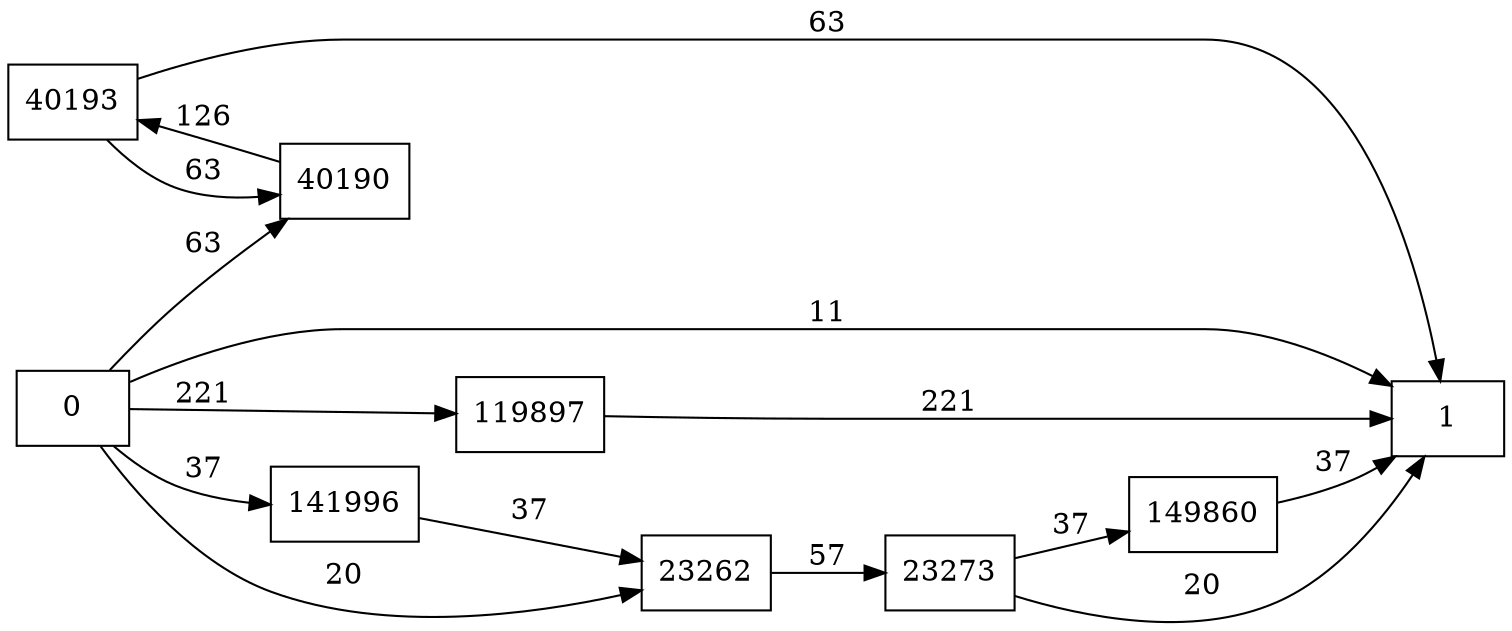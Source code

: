 digraph {
	graph [rankdir=LR]
	node [shape=rectangle]
	23262 -> 23273 [label=57]
	23273 -> 1 [label=20]
	23273 -> 149860 [label=37]
	40190 -> 40193 [label=126]
	40193 -> 40190 [label=63]
	40193 -> 1 [label=63]
	119897 -> 1 [label=221]
	141996 -> 23262 [label=37]
	149860 -> 1 [label=37]
	0 -> 23262 [label=20]
	0 -> 40190 [label=63]
	0 -> 1 [label=11]
	0 -> 119897 [label=221]
	0 -> 141996 [label=37]
}
